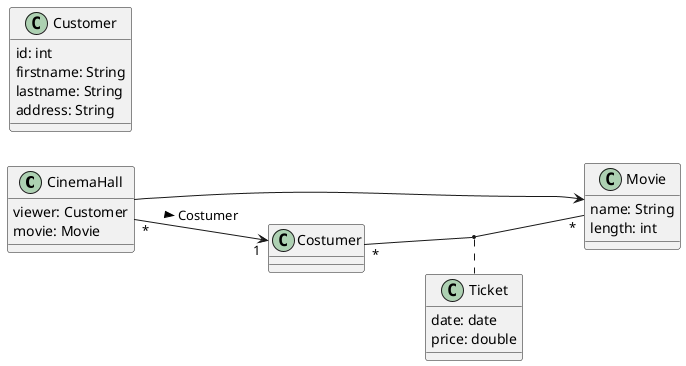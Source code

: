 @startuml
left to right direction

class CinemaHall{
viewer: Customer
movie: Movie
}

class Customer {
id: int
firstname: String
lastname: String
address: String
}

class Ticket{
date: date
price: double
}

class Movie{
name: String
length: int
}
CinemaHall --> Movie
CinemaHall "*" --> "1" Costumer : Costumer >

Costumer "*" -- "*" Movie

(Costumer, Movie) .. Ticket
@enduml